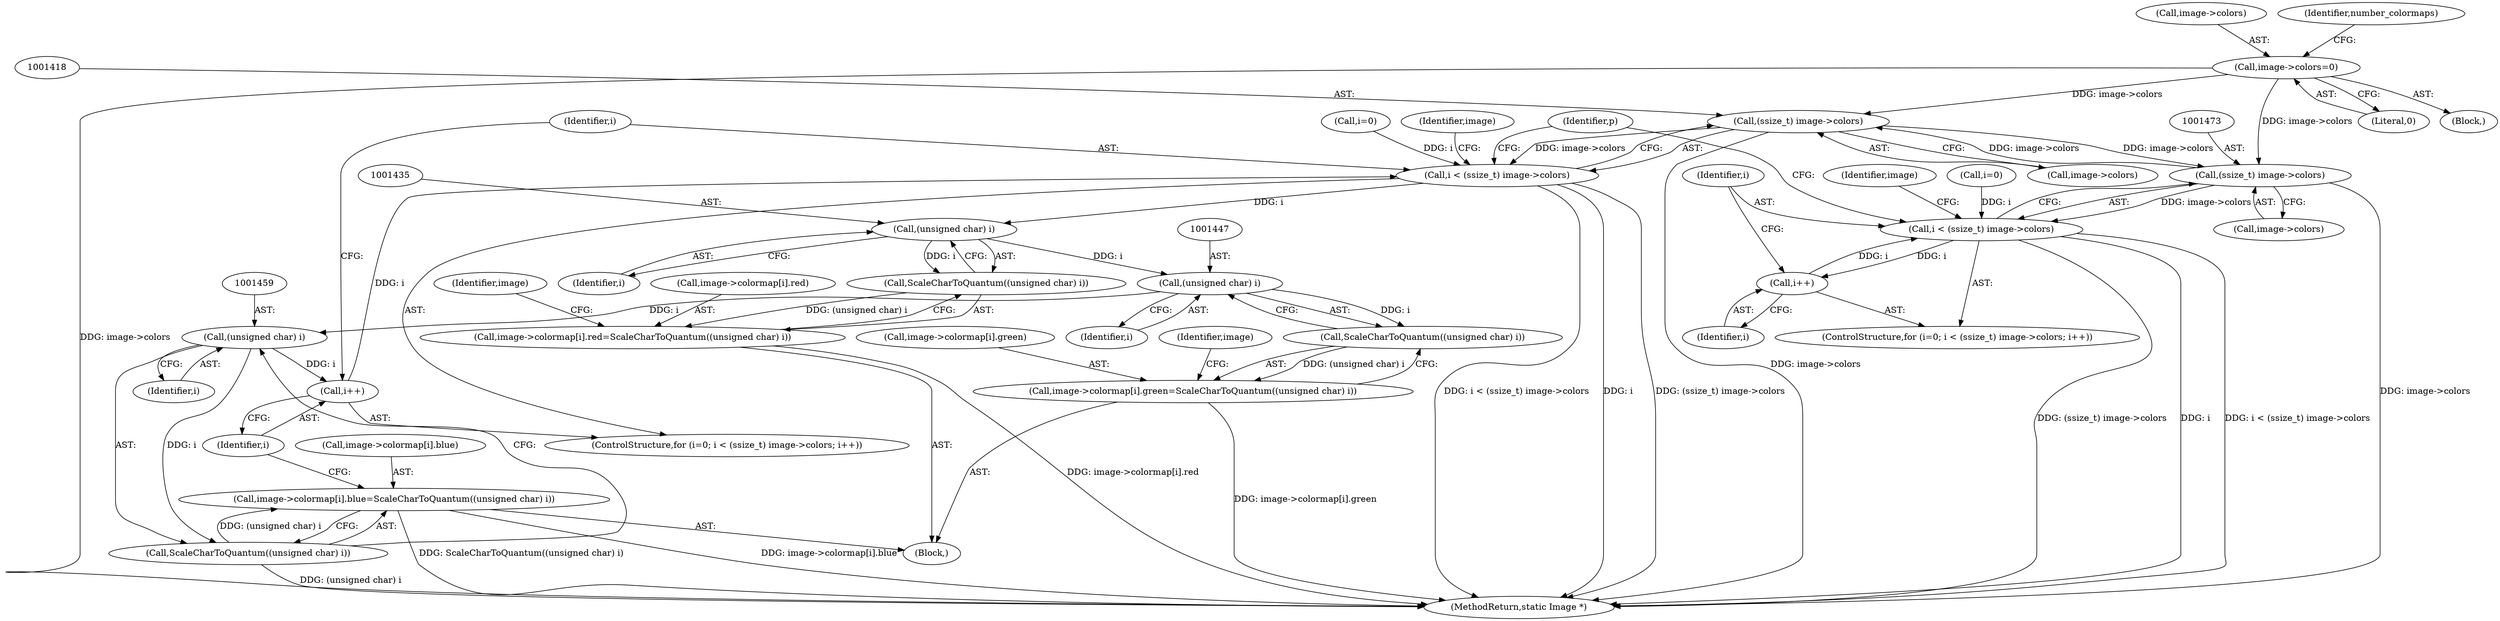 digraph "0_ImageMagick_3e9165285eda6e1bb71172031d3048b51bb443a4@pointer" {
"1001804" [label="(Call,image->colors=0)"];
"1001417" [label="(Call,(ssize_t) image->colors)"];
"1001415" [label="(Call,i < (ssize_t) image->colors)"];
"1001434" [label="(Call,(unsigned char) i)"];
"1001433" [label="(Call,ScaleCharToQuantum((unsigned char) i))"];
"1001425" [label="(Call,image->colormap[i].red=ScaleCharToQuantum((unsigned char) i))"];
"1001446" [label="(Call,(unsigned char) i)"];
"1001445" [label="(Call,ScaleCharToQuantum((unsigned char) i))"];
"1001437" [label="(Call,image->colormap[i].green=ScaleCharToQuantum((unsigned char) i))"];
"1001458" [label="(Call,(unsigned char) i)"];
"1001422" [label="(Call,i++)"];
"1001457" [label="(Call,ScaleCharToQuantum((unsigned char) i))"];
"1001449" [label="(Call,image->colormap[i].blue=ScaleCharToQuantum((unsigned char) i))"];
"1001472" [label="(Call,(ssize_t) image->colors)"];
"1001470" [label="(Call,i < (ssize_t) image->colors)"];
"1001477" [label="(Call,i++)"];
"1001417" [label="(Call,(ssize_t) image->colors)"];
"1001484" [label="(Identifier,image)"];
"1001415" [label="(Call,i < (ssize_t) image->colors)"];
"1001466" [label="(ControlStructure,for (i=0; i < (ssize_t) image->colors; i++))"];
"1001434" [label="(Call,(unsigned char) i)"];
"1001808" [label="(Literal,0)"];
"1001426" [label="(Call,image->colormap[i].red)"];
"1001412" [label="(Call,i=0)"];
"1001441" [label="(Identifier,image)"];
"1001624" [label="(Block,)"];
"1001438" [label="(Call,image->colormap[i].green)"];
"1001805" [label="(Call,image->colors)"];
"1001436" [label="(Identifier,i)"];
"1001419" [label="(Call,image->colors)"];
"1001467" [label="(Call,i=0)"];
"1001411" [label="(ControlStructure,for (i=0; i < (ssize_t) image->colors; i++))"];
"1001478" [label="(Identifier,i)"];
"1001433" [label="(Call,ScaleCharToQuantum((unsigned char) i))"];
"1001457" [label="(Call,ScaleCharToQuantum((unsigned char) i))"];
"1001453" [label="(Identifier,image)"];
"1001458" [label="(Call,(unsigned char) i)"];
"1001450" [label="(Call,image->colormap[i].blue)"];
"1001804" [label="(Call,image->colors=0)"];
"1001424" [label="(Block,)"];
"1001811" [label="(Identifier,number_colormaps)"];
"1001477" [label="(Call,i++)"];
"1001423" [label="(Identifier,i)"];
"1001446" [label="(Call,(unsigned char) i)"];
"1001429" [label="(Identifier,image)"];
"1001472" [label="(Call,(ssize_t) image->colors)"];
"1001449" [label="(Call,image->colormap[i].blue=ScaleCharToQuantum((unsigned char) i))"];
"1001936" [label="(MethodReturn,static Image *)"];
"1001470" [label="(Call,i < (ssize_t) image->colors)"];
"1001448" [label="(Identifier,i)"];
"1001471" [label="(Identifier,i)"];
"1001422" [label="(Call,i++)"];
"1001437" [label="(Call,image->colormap[i].green=ScaleCharToQuantum((unsigned char) i))"];
"1001474" [label="(Call,image->colors)"];
"1001416" [label="(Identifier,i)"];
"1001445" [label="(Call,ScaleCharToQuantum((unsigned char) i))"];
"1001460" [label="(Identifier,i)"];
"1001425" [label="(Call,image->colormap[i].red=ScaleCharToQuantum((unsigned char) i))"];
"1001522" [label="(Identifier,p)"];
"1001804" -> "1001624"  [label="AST: "];
"1001804" -> "1001808"  [label="CFG: "];
"1001805" -> "1001804"  [label="AST: "];
"1001808" -> "1001804"  [label="AST: "];
"1001811" -> "1001804"  [label="CFG: "];
"1001804" -> "1001936"  [label="DDG: image->colors"];
"1001804" -> "1001417"  [label="DDG: image->colors"];
"1001804" -> "1001472"  [label="DDG: image->colors"];
"1001417" -> "1001415"  [label="AST: "];
"1001417" -> "1001419"  [label="CFG: "];
"1001418" -> "1001417"  [label="AST: "];
"1001419" -> "1001417"  [label="AST: "];
"1001415" -> "1001417"  [label="CFG: "];
"1001417" -> "1001936"  [label="DDG: image->colors"];
"1001417" -> "1001415"  [label="DDG: image->colors"];
"1001472" -> "1001417"  [label="DDG: image->colors"];
"1001417" -> "1001472"  [label="DDG: image->colors"];
"1001415" -> "1001411"  [label="AST: "];
"1001416" -> "1001415"  [label="AST: "];
"1001429" -> "1001415"  [label="CFG: "];
"1001522" -> "1001415"  [label="CFG: "];
"1001415" -> "1001936"  [label="DDG: (ssize_t) image->colors"];
"1001415" -> "1001936"  [label="DDG: i < (ssize_t) image->colors"];
"1001415" -> "1001936"  [label="DDG: i"];
"1001422" -> "1001415"  [label="DDG: i"];
"1001412" -> "1001415"  [label="DDG: i"];
"1001415" -> "1001434"  [label="DDG: i"];
"1001434" -> "1001433"  [label="AST: "];
"1001434" -> "1001436"  [label="CFG: "];
"1001435" -> "1001434"  [label="AST: "];
"1001436" -> "1001434"  [label="AST: "];
"1001433" -> "1001434"  [label="CFG: "];
"1001434" -> "1001433"  [label="DDG: i"];
"1001434" -> "1001446"  [label="DDG: i"];
"1001433" -> "1001425"  [label="AST: "];
"1001425" -> "1001433"  [label="CFG: "];
"1001433" -> "1001425"  [label="DDG: (unsigned char) i"];
"1001425" -> "1001424"  [label="AST: "];
"1001426" -> "1001425"  [label="AST: "];
"1001441" -> "1001425"  [label="CFG: "];
"1001425" -> "1001936"  [label="DDG: image->colormap[i].red"];
"1001446" -> "1001445"  [label="AST: "];
"1001446" -> "1001448"  [label="CFG: "];
"1001447" -> "1001446"  [label="AST: "];
"1001448" -> "1001446"  [label="AST: "];
"1001445" -> "1001446"  [label="CFG: "];
"1001446" -> "1001445"  [label="DDG: i"];
"1001446" -> "1001458"  [label="DDG: i"];
"1001445" -> "1001437"  [label="AST: "];
"1001437" -> "1001445"  [label="CFG: "];
"1001445" -> "1001437"  [label="DDG: (unsigned char) i"];
"1001437" -> "1001424"  [label="AST: "];
"1001438" -> "1001437"  [label="AST: "];
"1001453" -> "1001437"  [label="CFG: "];
"1001437" -> "1001936"  [label="DDG: image->colormap[i].green"];
"1001458" -> "1001457"  [label="AST: "];
"1001458" -> "1001460"  [label="CFG: "];
"1001459" -> "1001458"  [label="AST: "];
"1001460" -> "1001458"  [label="AST: "];
"1001457" -> "1001458"  [label="CFG: "];
"1001458" -> "1001422"  [label="DDG: i"];
"1001458" -> "1001457"  [label="DDG: i"];
"1001422" -> "1001411"  [label="AST: "];
"1001422" -> "1001423"  [label="CFG: "];
"1001423" -> "1001422"  [label="AST: "];
"1001416" -> "1001422"  [label="CFG: "];
"1001457" -> "1001449"  [label="AST: "];
"1001449" -> "1001457"  [label="CFG: "];
"1001457" -> "1001936"  [label="DDG: (unsigned char) i"];
"1001457" -> "1001449"  [label="DDG: (unsigned char) i"];
"1001449" -> "1001424"  [label="AST: "];
"1001450" -> "1001449"  [label="AST: "];
"1001423" -> "1001449"  [label="CFG: "];
"1001449" -> "1001936"  [label="DDG: ScaleCharToQuantum((unsigned char) i)"];
"1001449" -> "1001936"  [label="DDG: image->colormap[i].blue"];
"1001472" -> "1001470"  [label="AST: "];
"1001472" -> "1001474"  [label="CFG: "];
"1001473" -> "1001472"  [label="AST: "];
"1001474" -> "1001472"  [label="AST: "];
"1001470" -> "1001472"  [label="CFG: "];
"1001472" -> "1001936"  [label="DDG: image->colors"];
"1001472" -> "1001470"  [label="DDG: image->colors"];
"1001470" -> "1001466"  [label="AST: "];
"1001471" -> "1001470"  [label="AST: "];
"1001484" -> "1001470"  [label="CFG: "];
"1001522" -> "1001470"  [label="CFG: "];
"1001470" -> "1001936"  [label="DDG: (ssize_t) image->colors"];
"1001470" -> "1001936"  [label="DDG: i"];
"1001470" -> "1001936"  [label="DDG: i < (ssize_t) image->colors"];
"1001467" -> "1001470"  [label="DDG: i"];
"1001477" -> "1001470"  [label="DDG: i"];
"1001470" -> "1001477"  [label="DDG: i"];
"1001477" -> "1001466"  [label="AST: "];
"1001477" -> "1001478"  [label="CFG: "];
"1001478" -> "1001477"  [label="AST: "];
"1001471" -> "1001477"  [label="CFG: "];
}
